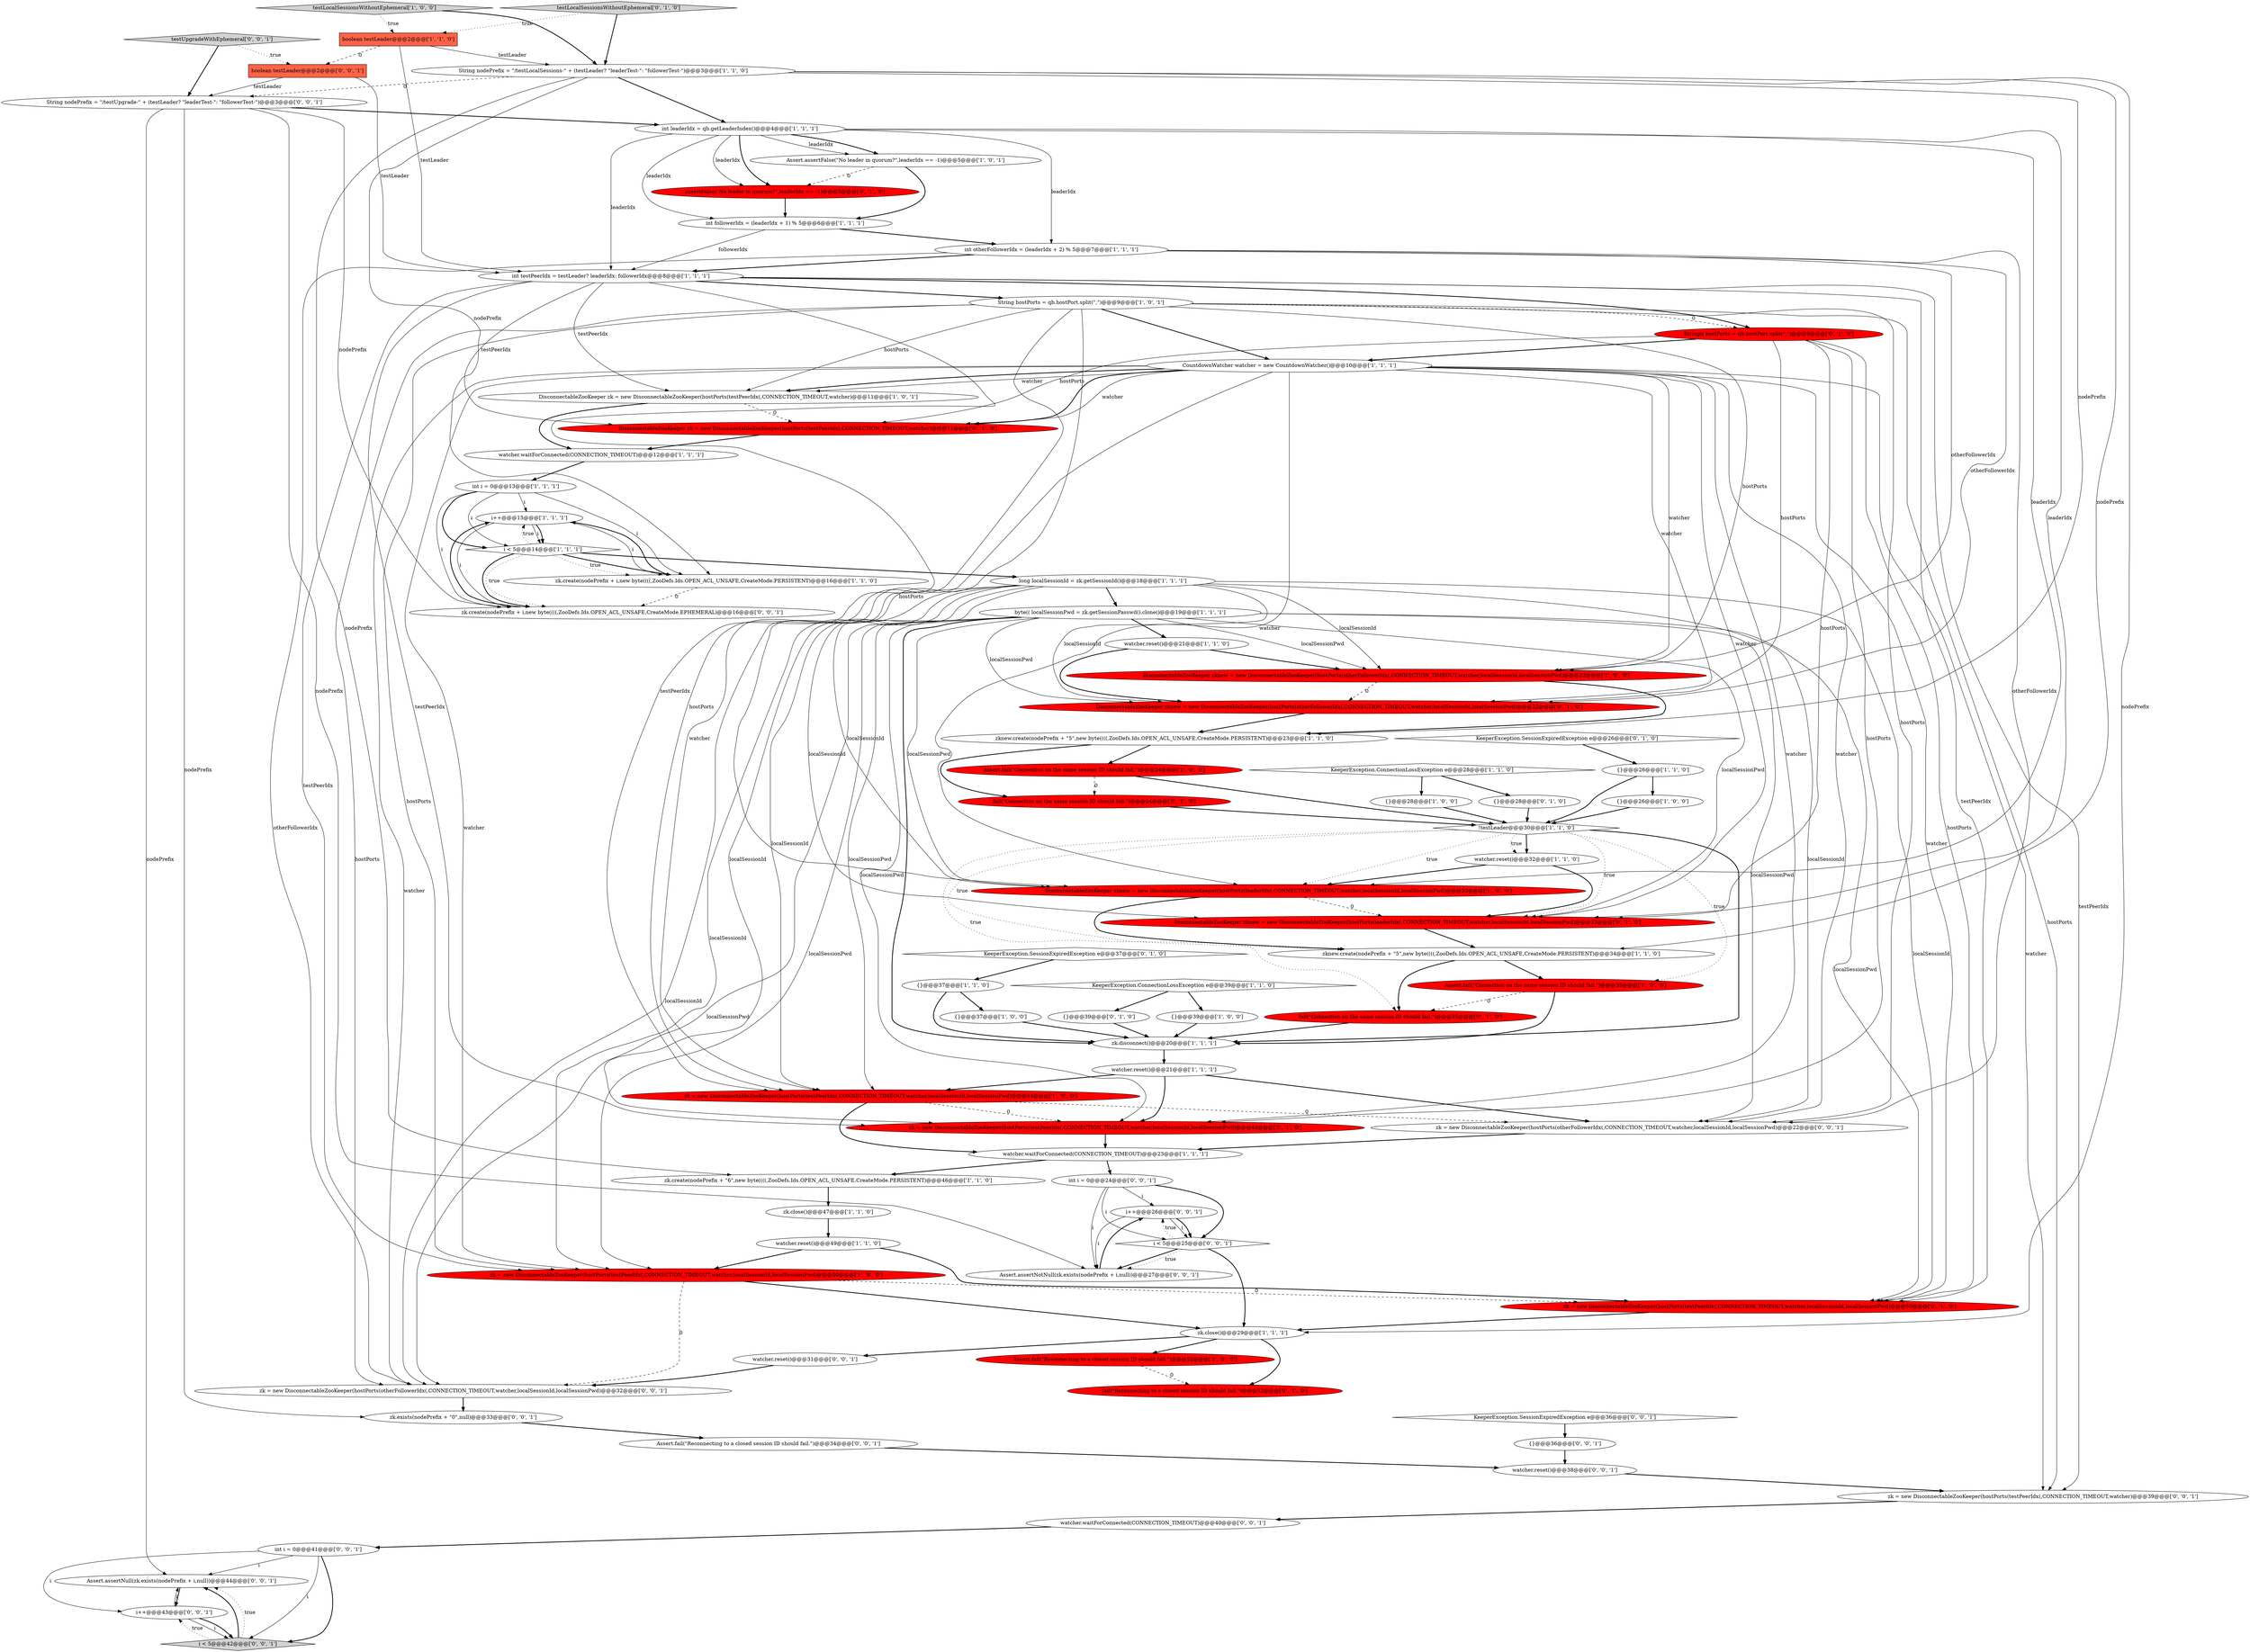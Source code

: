 digraph {
13 [style = filled, label = "long localSessionId = zk.getSessionId()@@@18@@@['1', '1', '1']", fillcolor = white, shape = ellipse image = "AAA0AAABBB1BBB"];
69 [style = filled, label = "zk = new DisconnectableZooKeeper(hostPorts(otherFollowerIdx(,CONNECTION_TIMEOUT,watcher,localSessionId,localSessionPwd)@@@22@@@['0', '0', '1']", fillcolor = white, shape = ellipse image = "AAA0AAABBB3BBB"];
9 [style = filled, label = "zk = new DisconnectableZooKeeper(hostPorts(testPeerIdx(,CONNECTION_TIMEOUT,watcher,localSessionId,localSessionPwd)@@@44@@@['1', '0', '0']", fillcolor = red, shape = ellipse image = "AAA1AAABBB1BBB"];
12 [style = filled, label = "zk = new DisconnectableZooKeeper(hostPorts(testPeerIdx(,CONNECTION_TIMEOUT,watcher,localSessionId,localSessionPwd)@@@50@@@['1', '0', '0']", fillcolor = red, shape = ellipse image = "AAA1AAABBB1BBB"];
47 [style = filled, label = "DisconnectableZooKeeper zknew = new DisconnectableZooKeeper(hostPorts(otherFollowerIdx(,CONNECTION_TIMEOUT,watcher,localSessionId,localSessionPwd)@@@22@@@['0', '1', '0']", fillcolor = red, shape = ellipse image = "AAA1AAABBB2BBB"];
65 [style = filled, label = "zk.exists(nodePrefix + \"0\",null)@@@33@@@['0', '0', '1']", fillcolor = white, shape = ellipse image = "AAA0AAABBB3BBB"];
8 [style = filled, label = "!testLeader@@@30@@@['1', '1', '0']", fillcolor = white, shape = diamond image = "AAA0AAABBB1BBB"];
7 [style = filled, label = "zk.close()@@@29@@@['1', '1', '1']", fillcolor = white, shape = ellipse image = "AAA0AAABBB1BBB"];
27 [style = filled, label = "{}@@@26@@@['1', '1', '0']", fillcolor = white, shape = ellipse image = "AAA0AAABBB1BBB"];
59 [style = filled, label = "fail(\"Connection on the same session ID should fail.\")@@@24@@@['0', '1', '0']", fillcolor = red, shape = ellipse image = "AAA1AAABBB2BBB"];
6 [style = filled, label = "String hostPorts = qb.hostPort.split(\",\")@@@9@@@['1', '0', '1']", fillcolor = white, shape = ellipse image = "AAA0AAABBB1BBB"];
32 [style = filled, label = "{}@@@37@@@['1', '1', '0']", fillcolor = white, shape = ellipse image = "AAA0AAABBB1BBB"];
39 [style = filled, label = "i++@@@15@@@['1', '1', '1']", fillcolor = white, shape = ellipse image = "AAA0AAABBB1BBB"];
46 [style = filled, label = "testLocalSessionsWithoutEphemeral['0', '1', '0']", fillcolor = lightgray, shape = diamond image = "AAA0AAABBB2BBB"];
26 [style = filled, label = "int testPeerIdx = testLeader? leaderIdx: followerIdx@@@8@@@['1', '1', '1']", fillcolor = white, shape = ellipse image = "AAA0AAABBB1BBB"];
30 [style = filled, label = "Assert.fail(\"Connection on the same session ID should fail.\")@@@24@@@['1', '0', '0']", fillcolor = red, shape = ellipse image = "AAA1AAABBB1BBB"];
35 [style = filled, label = "DisconnectableZooKeeper zknew = new DisconnectableZooKeeper(hostPorts(leaderIdx(,CONNECTION_TIMEOUT,watcher,localSessionId,localSessionPwd)@@@33@@@['1', '0', '0']", fillcolor = red, shape = ellipse image = "AAA1AAABBB1BBB"];
50 [style = filled, label = "fail(\"Connection on the same session ID should fail.\")@@@35@@@['0', '1', '0']", fillcolor = red, shape = ellipse image = "AAA1AAABBB2BBB"];
58 [style = filled, label = "{}@@@28@@@['0', '1', '0']", fillcolor = white, shape = ellipse image = "AAA0AAABBB2BBB"];
71 [style = filled, label = "Assert.assertNull(zk.exists(nodePrefix + i,null))@@@44@@@['0', '0', '1']", fillcolor = white, shape = ellipse image = "AAA0AAABBB3BBB"];
80 [style = filled, label = "Assert.fail(\"Reconnecting to a closed session ID should fail.\")@@@34@@@['0', '0', '1']", fillcolor = white, shape = ellipse image = "AAA0AAABBB3BBB"];
33 [style = filled, label = "watcher.reset()@@@32@@@['1', '1', '0']", fillcolor = white, shape = ellipse image = "AAA0AAABBB1BBB"];
37 [style = filled, label = "byte(( localSessionPwd = zk.getSessionPasswd().clone()@@@19@@@['1', '1', '1']", fillcolor = white, shape = ellipse image = "AAA0AAABBB1BBB"];
67 [style = filled, label = "testUpgradeWithEphemeral['0', '0', '1']", fillcolor = lightgray, shape = diamond image = "AAA0AAABBB3BBB"];
74 [style = filled, label = "int i = 0@@@24@@@['0', '0', '1']", fillcolor = white, shape = ellipse image = "AAA0AAABBB3BBB"];
51 [style = filled, label = "DisconnectableZooKeeper zk = new DisconnectableZooKeeper(hostPorts(testPeerIdx(,CONNECTION_TIMEOUT,watcher)@@@11@@@['0', '1', '0']", fillcolor = red, shape = ellipse image = "AAA1AAABBB2BBB"];
16 [style = filled, label = "watcher.reset()@@@49@@@['1', '1', '0']", fillcolor = white, shape = ellipse image = "AAA0AAABBB1BBB"];
43 [style = filled, label = "watcher.waitForConnected(CONNECTION_TIMEOUT)@@@23@@@['1', '1', '1']", fillcolor = white, shape = ellipse image = "AAA0AAABBB1BBB"];
61 [style = filled, label = "zk = new DisconnectableZooKeeper(hostPorts(testPeerIdx(,CONNECTION_TIMEOUT,watcher)@@@39@@@['0', '0', '1']", fillcolor = white, shape = ellipse image = "AAA0AAABBB3BBB"];
63 [style = filled, label = "zk = new DisconnectableZooKeeper(hostPorts(otherFollowerIdx(,CONNECTION_TIMEOUT,watcher,localSessionId,localSessionPwd)@@@32@@@['0', '0', '1']", fillcolor = white, shape = ellipse image = "AAA0AAABBB3BBB"];
52 [style = filled, label = "DisconnectableZooKeeper zknew = new DisconnectableZooKeeper(hostPorts(leaderIdx(,CONNECTION_TIMEOUT,watcher,localSessionId,localSessionPwd)@@@33@@@['0', '1', '0']", fillcolor = red, shape = ellipse image = "AAA1AAABBB2BBB"];
19 [style = filled, label = "KeeperException.ConnectionLossException e@@@39@@@['1', '1', '0']", fillcolor = white, shape = diamond image = "AAA0AAABBB1BBB"];
62 [style = filled, label = "watcher.waitForConnected(CONNECTION_TIMEOUT)@@@40@@@['0', '0', '1']", fillcolor = white, shape = ellipse image = "AAA0AAABBB3BBB"];
20 [style = filled, label = "zk.create(nodePrefix + i,new byte((((,ZooDefs.Ids.OPEN_ACL_UNSAFE,CreateMode.PERSISTENT)@@@16@@@['1', '1', '0']", fillcolor = white, shape = ellipse image = "AAA0AAABBB1BBB"];
18 [style = filled, label = "{}@@@39@@@['1', '0', '0']", fillcolor = white, shape = ellipse image = "AAA0AAABBB1BBB"];
23 [style = filled, label = "{}@@@26@@@['1', '0', '0']", fillcolor = white, shape = ellipse image = "AAA0AAABBB1BBB"];
56 [style = filled, label = "assertFalse(\"No leader in quorum?\",leaderIdx == -1)@@@5@@@['0', '1', '0']", fillcolor = red, shape = ellipse image = "AAA1AAABBB2BBB"];
29 [style = filled, label = "watcher.waitForConnected(CONNECTION_TIMEOUT)@@@12@@@['1', '1', '1']", fillcolor = white, shape = ellipse image = "AAA0AAABBB1BBB"];
57 [style = filled, label = "{}@@@39@@@['0', '1', '0']", fillcolor = white, shape = ellipse image = "AAA0AAABBB2BBB"];
49 [style = filled, label = "fail(\"Reconnecting to a closed session ID should fail.\")@@@52@@@['0', '1', '0']", fillcolor = red, shape = ellipse image = "AAA1AAABBB2BBB"];
53 [style = filled, label = "zk = new DisconnectableZooKeeper(hostPorts(testPeerIdx(,CONNECTION_TIMEOUT,watcher,localSessionId,localSessionPwd)@@@44@@@['0', '1', '0']", fillcolor = red, shape = ellipse image = "AAA1AAABBB2BBB"];
22 [style = filled, label = "zk.create(nodePrefix + \"6\",new byte((((,ZooDefs.Ids.OPEN_ACL_UNSAFE,CreateMode.PERSISTENT)@@@46@@@['1', '1', '0']", fillcolor = white, shape = ellipse image = "AAA0AAABBB1BBB"];
79 [style = filled, label = "watcher.reset()@@@31@@@['0', '0', '1']", fillcolor = white, shape = ellipse image = "AAA0AAABBB3BBB"];
31 [style = filled, label = "testLocalSessionsWithoutEphemeral['1', '0', '0']", fillcolor = lightgray, shape = diamond image = "AAA0AAABBB1BBB"];
28 [style = filled, label = "i < 5@@@14@@@['1', '1', '1']", fillcolor = white, shape = diamond image = "AAA0AAABBB1BBB"];
72 [style = filled, label = "i++@@@26@@@['0', '0', '1']", fillcolor = white, shape = ellipse image = "AAA0AAABBB3BBB"];
3 [style = filled, label = "boolean testLeader@@@2@@@['1', '1', '0']", fillcolor = tomato, shape = box image = "AAA0AAABBB1BBB"];
40 [style = filled, label = "watcher.reset()@@@21@@@['1', '1', '0']", fillcolor = white, shape = ellipse image = "AAA0AAABBB1BBB"];
48 [style = filled, label = "zk = new DisconnectableZooKeeper(hostPorts(testPeerIdx(,CONNECTION_TIMEOUT,watcher,localSessionId,localSessionPwd)@@@50@@@['0', '1', '0']", fillcolor = red, shape = ellipse image = "AAA1AAABBB2BBB"];
70 [style = filled, label = "int i = 0@@@41@@@['0', '0', '1']", fillcolor = white, shape = ellipse image = "AAA0AAABBB3BBB"];
14 [style = filled, label = "zknew.create(nodePrefix + \"5\",new byte((((,ZooDefs.Ids.OPEN_ACL_UNSAFE,CreateMode.PERSISTENT)@@@23@@@['1', '1', '0']", fillcolor = white, shape = ellipse image = "AAA0AAABBB1BBB"];
0 [style = filled, label = "DisconnectableZooKeeper zknew = new DisconnectableZooKeeper(hostPorts(otherFollowerIdx(,CONNECTION_TIMEOUT,watcher,localSessionId,localSessionPwd)@@@22@@@['1', '0', '0']", fillcolor = red, shape = ellipse image = "AAA1AAABBB1BBB"];
36 [style = filled, label = "Assert.fail(\"Connection on the same session ID should fail.\")@@@35@@@['1', '0', '0']", fillcolor = red, shape = ellipse image = "AAA1AAABBB1BBB"];
73 [style = filled, label = "KeeperException.SessionExpiredException e@@@36@@@['0', '0', '1']", fillcolor = white, shape = diamond image = "AAA0AAABBB3BBB"];
24 [style = filled, label = "{}@@@37@@@['1', '0', '0']", fillcolor = white, shape = ellipse image = "AAA0AAABBB1BBB"];
60 [style = filled, label = "boolean testLeader@@@2@@@['0', '0', '1']", fillcolor = tomato, shape = box image = "AAA0AAABBB3BBB"];
81 [style = filled, label = "i++@@@43@@@['0', '0', '1']", fillcolor = white, shape = ellipse image = "AAA0AAABBB3BBB"];
25 [style = filled, label = "zk.disconnect()@@@20@@@['1', '1', '1']", fillcolor = white, shape = ellipse image = "AAA0AAABBB1BBB"];
1 [style = filled, label = "Assert.fail(\"Reconnecting to a closed session ID should fail.\")@@@52@@@['1', '0', '0']", fillcolor = red, shape = ellipse image = "AAA1AAABBB1BBB"];
41 [style = filled, label = "watcher.reset()@@@21@@@['1', '1', '1']", fillcolor = white, shape = ellipse image = "AAA0AAABBB1BBB"];
75 [style = filled, label = "{}@@@36@@@['0', '0', '1']", fillcolor = white, shape = ellipse image = "AAA0AAABBB3BBB"];
76 [style = filled, label = "i < 5@@@42@@@['0', '0', '1']", fillcolor = lightgray, shape = diamond image = "AAA0AAABBB3BBB"];
4 [style = filled, label = "int leaderIdx = qb.getLeaderIndex()@@@4@@@['1', '1', '1']", fillcolor = white, shape = ellipse image = "AAA0AAABBB1BBB"];
11 [style = filled, label = "String nodePrefix = \"/testLocalSessions-\" + (testLeader? \"leaderTest-\": \"followerTest-\")@@@3@@@['1', '1', '0']", fillcolor = white, shape = ellipse image = "AAA0AAABBB1BBB"];
42 [style = filled, label = "KeeperException.ConnectionLossException e@@@28@@@['1', '1', '0']", fillcolor = white, shape = diamond image = "AAA0AAABBB1BBB"];
15 [style = filled, label = "{}@@@28@@@['1', '0', '0']", fillcolor = white, shape = ellipse image = "AAA0AAABBB1BBB"];
77 [style = filled, label = "String nodePrefix = \"/testUpgrade-\" + (testLeader? \"leaderTest-\": \"followerTest-\")@@@3@@@['0', '0', '1']", fillcolor = white, shape = ellipse image = "AAA0AAABBB3BBB"];
17 [style = filled, label = "CountdownWatcher watcher = new CountdownWatcher()@@@10@@@['1', '1', '1']", fillcolor = white, shape = ellipse image = "AAA0AAABBB1BBB"];
44 [style = filled, label = "DisconnectableZooKeeper zk = new DisconnectableZooKeeper(hostPorts(testPeerIdx(,CONNECTION_TIMEOUT,watcher)@@@11@@@['1', '0', '1']", fillcolor = white, shape = ellipse image = "AAA0AAABBB1BBB"];
66 [style = filled, label = "zk.create(nodePrefix + i,new byte((((,ZooDefs.Ids.OPEN_ACL_UNSAFE,CreateMode.EPHEMERAL)@@@16@@@['0', '0', '1']", fillcolor = white, shape = ellipse image = "AAA0AAABBB3BBB"];
68 [style = filled, label = "i < 5@@@25@@@['0', '0', '1']", fillcolor = white, shape = diamond image = "AAA0AAABBB3BBB"];
34 [style = filled, label = "int otherFollowerIdx = (leaderIdx + 2) % 5@@@7@@@['1', '1', '1']", fillcolor = white, shape = ellipse image = "AAA0AAABBB1BBB"];
38 [style = filled, label = "int followerIdx = (leaderIdx + 1) % 5@@@6@@@['1', '1', '1']", fillcolor = white, shape = ellipse image = "AAA0AAABBB1BBB"];
21 [style = filled, label = "zknew.create(nodePrefix + \"5\",new byte((((,ZooDefs.Ids.OPEN_ACL_UNSAFE,CreateMode.PERSISTENT)@@@34@@@['1', '1', '0']", fillcolor = white, shape = ellipse image = "AAA0AAABBB1BBB"];
55 [style = filled, label = "KeeperException.SessionExpiredException e@@@26@@@['0', '1', '0']", fillcolor = white, shape = diamond image = "AAA0AAABBB2BBB"];
2 [style = filled, label = "Assert.assertFalse(\"No leader in quorum?\",leaderIdx == -1)@@@5@@@['1', '0', '1']", fillcolor = white, shape = ellipse image = "AAA0AAABBB1BBB"];
45 [style = filled, label = "String(( hostPorts = qb.hostPort.split(\",\")@@@9@@@['0', '1', '0']", fillcolor = red, shape = ellipse image = "AAA1AAABBB2BBB"];
78 [style = filled, label = "Assert.assertNotNull(zk.exists(nodePrefix + i,null))@@@27@@@['0', '0', '1']", fillcolor = white, shape = ellipse image = "AAA0AAABBB3BBB"];
5 [style = filled, label = "int i = 0@@@13@@@['1', '1', '1']", fillcolor = white, shape = ellipse image = "AAA0AAABBB1BBB"];
64 [style = filled, label = "watcher.reset()@@@38@@@['0', '0', '1']", fillcolor = white, shape = ellipse image = "AAA0AAABBB3BBB"];
54 [style = filled, label = "KeeperException.SessionExpiredException e@@@37@@@['0', '1', '0']", fillcolor = white, shape = diamond image = "AAA0AAABBB2BBB"];
10 [style = filled, label = "zk.close()@@@47@@@['1', '1', '0']", fillcolor = white, shape = ellipse image = "AAA0AAABBB1BBB"];
37->35 [style = solid, label="localSessionPwd"];
29->5 [style = bold, label=""];
3->11 [style = solid, label="testLeader"];
76->81 [style = dotted, label="true"];
28->20 [style = bold, label=""];
17->44 [style = solid, label="watcher"];
39->20 [style = solid, label="i"];
39->28 [style = solid, label="i"];
11->7 [style = solid, label="nodePrefix"];
65->80 [style = bold, label=""];
3->60 [style = dashed, label="0"];
41->9 [style = bold, label=""];
81->71 [style = solid, label="i"];
0->47 [style = dashed, label="0"];
76->71 [style = bold, label=""];
9->43 [style = bold, label=""];
37->52 [style = solid, label="localSessionPwd"];
5->28 [style = bold, label=""];
7->49 [style = bold, label=""];
60->26 [style = solid, label="testLeader"];
6->0 [style = solid, label="hostPorts"];
5->66 [style = solid, label="i"];
13->63 [style = solid, label="localSessionId"];
12->7 [style = bold, label=""];
73->75 [style = bold, label=""];
30->59 [style = dashed, label="0"];
13->69 [style = solid, label="localSessionId"];
0->14 [style = bold, label=""];
43->74 [style = bold, label=""];
34->0 [style = solid, label="otherFollowerIdx"];
1->49 [style = dashed, label="0"];
13->35 [style = solid, label="localSessionId"];
21->36 [style = bold, label=""];
8->52 [style = dotted, label="true"];
7->79 [style = bold, label=""];
34->26 [style = bold, label=""];
72->78 [style = solid, label="i"];
40->47 [style = bold, label=""];
32->25 [style = bold, label=""];
13->0 [style = solid, label="localSessionId"];
60->77 [style = solid, label="testLeader"];
6->63 [style = solid, label="hostPorts"];
37->12 [style = solid, label="localSessionPwd"];
68->78 [style = bold, label=""];
5->28 [style = solid, label="i"];
17->44 [style = bold, label=""];
74->78 [style = solid, label="i"];
45->17 [style = bold, label=""];
30->8 [style = bold, label=""];
17->52 [style = solid, label="watcher"];
37->9 [style = solid, label="localSessionPwd"];
31->3 [style = dotted, label="true"];
52->21 [style = bold, label=""];
21->50 [style = bold, label=""];
68->72 [style = dotted, label="true"];
42->15 [style = bold, label=""];
44->51 [style = dashed, label="0"];
26->51 [style = solid, label="testPeerIdx"];
6->44 [style = solid, label="hostPorts"];
37->47 [style = solid, label="localSessionPwd"];
56->38 [style = bold, label=""];
12->63 [style = dashed, label="0"];
19->18 [style = bold, label=""];
26->48 [style = solid, label="testPeerIdx"];
7->1 [style = bold, label=""];
14->30 [style = bold, label=""];
17->9 [style = solid, label="watcher"];
26->61 [style = solid, label="testPeerIdx"];
39->66 [style = solid, label="i"];
11->22 [style = solid, label="nodePrefix"];
45->51 [style = solid, label="hostPorts"];
79->63 [style = bold, label=""];
46->3 [style = dotted, label="true"];
40->0 [style = bold, label=""];
3->26 [style = solid, label="testLeader"];
13->47 [style = solid, label="localSessionId"];
2->56 [style = dashed, label="0"];
4->2 [style = bold, label=""];
23->8 [style = bold, label=""];
26->6 [style = bold, label=""];
57->25 [style = bold, label=""];
45->52 [style = solid, label="hostPorts"];
37->53 [style = solid, label="localSessionPwd"];
75->64 [style = bold, label=""];
35->21 [style = bold, label=""];
31->11 [style = bold, label=""];
36->50 [style = dashed, label="0"];
17->51 [style = bold, label=""];
38->26 [style = solid, label="followerIdx"];
41->53 [style = bold, label=""];
13->37 [style = bold, label=""];
4->56 [style = bold, label=""];
8->50 [style = dotted, label="true"];
19->57 [style = bold, label=""];
36->25 [style = bold, label=""];
76->71 [style = dotted, label="true"];
34->47 [style = solid, label="otherFollowerIdx"];
8->33 [style = dotted, label="true"];
77->71 [style = solid, label="nodePrefix"];
6->45 [style = dashed, label="0"];
43->22 [style = bold, label=""];
55->27 [style = bold, label=""];
18->25 [style = bold, label=""];
20->39 [style = bold, label=""];
13->12 [style = solid, label="localSessionId"];
68->7 [style = bold, label=""];
67->60 [style = dotted, label="true"];
35->52 [style = dashed, label="0"];
74->72 [style = solid, label="i"];
6->35 [style = solid, label="hostPorts"];
77->78 [style = solid, label="nodePrefix"];
53->43 [style = bold, label=""];
11->20 [style = solid, label="nodePrefix"];
26->9 [style = solid, label="testPeerIdx"];
26->53 [style = solid, label="testPeerIdx"];
13->52 [style = solid, label="localSessionId"];
77->65 [style = solid, label="nodePrefix"];
34->69 [style = solid, label="otherFollowerIdx"];
27->8 [style = bold, label=""];
17->69 [style = solid, label="watcher"];
12->48 [style = dashed, label="0"];
4->35 [style = solid, label="leaderIdx"];
80->64 [style = bold, label=""];
17->12 [style = solid, label="watcher"];
69->43 [style = bold, label=""];
4->26 [style = solid, label="leaderIdx"];
4->52 [style = solid, label="leaderIdx"];
26->44 [style = solid, label="testPeerIdx"];
6->17 [style = bold, label=""];
8->33 [style = bold, label=""];
67->77 [style = bold, label=""];
4->34 [style = solid, label="leaderIdx"];
45->47 [style = solid, label="hostPorts"];
33->52 [style = bold, label=""];
63->65 [style = bold, label=""];
71->81 [style = bold, label=""];
8->21 [style = dotted, label="true"];
11->77 [style = dashed, label="0"];
8->35 [style = dotted, label="true"];
28->20 [style = dotted, label="true"];
37->0 [style = solid, label="localSessionPwd"];
44->29 [style = bold, label=""];
25->41 [style = bold, label=""];
58->8 [style = bold, label=""];
66->39 [style = bold, label=""];
11->4 [style = bold, label=""];
37->25 [style = bold, label=""];
17->35 [style = solid, label="watcher"];
77->66 [style = solid, label="nodePrefix"];
17->63 [style = solid, label="watcher"];
70->71 [style = solid, label="i"];
81->76 [style = solid, label="i"];
70->76 [style = bold, label=""];
59->8 [style = bold, label=""];
13->9 [style = solid, label="localSessionId"];
51->29 [style = bold, label=""];
6->69 [style = solid, label="hostPorts"];
77->4 [style = bold, label=""];
78->72 [style = bold, label=""];
28->66 [style = dotted, label="true"];
17->53 [style = solid, label="watcher"];
42->58 [style = bold, label=""];
13->48 [style = solid, label="localSessionId"];
10->16 [style = bold, label=""];
24->25 [style = bold, label=""];
74->68 [style = bold, label=""];
16->48 [style = bold, label=""];
38->34 [style = bold, label=""];
22->10 [style = bold, label=""];
4->38 [style = solid, label="leaderIdx"];
48->7 [style = bold, label=""];
64->61 [style = bold, label=""];
8->36 [style = dotted, label="true"];
41->69 [style = bold, label=""];
5->39 [style = solid, label="i"];
11->14 [style = solid, label="nodePrefix"];
13->53 [style = solid, label="localSessionId"];
4->2 [style = solid, label="leaderIdx"];
15->8 [style = bold, label=""];
61->62 [style = bold, label=""];
11->21 [style = solid, label="nodePrefix"];
9->69 [style = dashed, label="0"];
4->56 [style = solid, label="leaderIdx"];
62->70 [style = bold, label=""];
68->78 [style = dotted, label="true"];
33->35 [style = bold, label=""];
26->12 [style = solid, label="testPeerIdx"];
5->20 [style = solid, label="i"];
17->47 [style = solid, label="watcher"];
37->48 [style = solid, label="localSessionPwd"];
37->69 [style = solid, label="localSessionPwd"];
37->63 [style = solid, label="localSessionPwd"];
45->48 [style = solid, label="hostPorts"];
20->66 [style = dashed, label="0"];
74->68 [style = solid, label="i"];
17->48 [style = solid, label="watcher"];
28->13 [style = bold, label=""];
34->63 [style = solid, label="otherFollowerIdx"];
17->51 [style = solid, label="watcher"];
39->28 [style = bold, label=""];
6->12 [style = solid, label="hostPorts"];
46->11 [style = bold, label=""];
50->25 [style = bold, label=""];
72->68 [style = solid, label="i"];
2->38 [style = bold, label=""];
81->76 [style = bold, label=""];
54->32 [style = bold, label=""];
6->9 [style = solid, label="hostPorts"];
17->61 [style = solid, label="watcher"];
27->23 [style = bold, label=""];
26->45 [style = bold, label=""];
70->81 [style = solid, label="i"];
14->59 [style = bold, label=""];
28->39 [style = dotted, label="true"];
6->61 [style = solid, label="hostPorts"];
32->24 [style = bold, label=""];
17->0 [style = solid, label="watcher"];
8->25 [style = bold, label=""];
16->12 [style = bold, label=""];
47->14 [style = bold, label=""];
70->76 [style = solid, label="i"];
37->40 [style = bold, label=""];
72->68 [style = bold, label=""];
9->53 [style = dashed, label="0"];
28->66 [style = bold, label=""];
45->53 [style = solid, label="hostPorts"];
}
